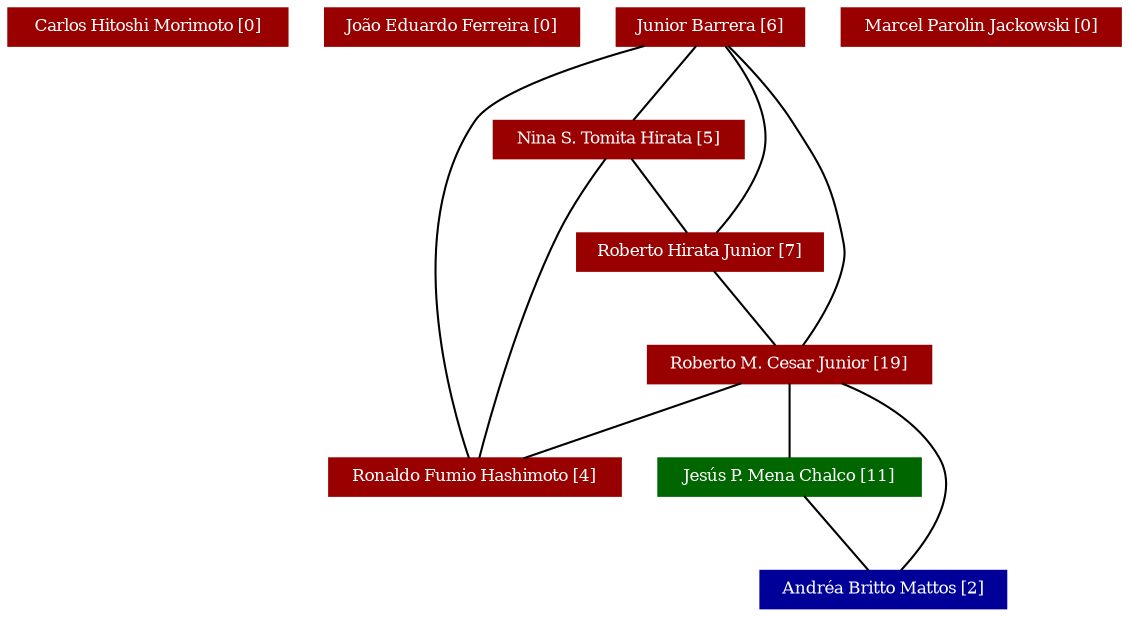 strict graph grafo1 {
	graph [bb="0,0,534,288", id=grafo1, overlap=False];
	node [label="\N", fontsize=8, shape=rectangle, style=filled];
	0 [label="Carlos Hitoshi Morimoto [0]", URL="http://lattes.cnpq.br/4575931307749163", color="#990000", fontcolor="#FFFFFF", height="0.25", pos="67,279", width="1.8611"];
	1 [label="João Eduardo Ferreira [0]", URL="http://lattes.cnpq.br/0131770792108992", color="#990000", fontcolor="#FFFFFF", height="0.25", pos="213,279", width="1.6944"];
	2 [label="Junior Barrera [6]", URL="http://lattes.cnpq.br/0362417828475021", color="#990000", fontcolor="#FFFFFF", height="0.25", pos="337,279", width="1.25"];
	4 [label="Nina S. Tomita Hirata [5]", URL="http://lattes.cnpq.br/0644408634493034", color="#990000", fontcolor="#FFFFFF", height="0.25", pos="293,225", width="1.6667"];
	6 [label="Roberto M. Cesar Junior [19]", URL="http://lattes.cnpq.br/2240951178648368", color="#990000", fontcolor="#FFFFFF", height="0.25", pos="341,117", width="1.8889"];
	7 [label="Ronaldo Fumio Hashimoto [4]", URL="http://lattes.cnpq.br/9283304583756076", color="#990000", fontcolor="#FFFFFF", height="0.25", pos="243,63", width="1.9444"];
	5 [label="Roberto Hirata Junior [7]", URL="http://lattes.cnpq.br/1647118503085126", color="#990000", fontcolor="#FFFFFF", height="0.25", pos="332,171", width="1.6389"];
	9 [label="Andréa Britto Mattos [2]", URL="http://lattes.cnpq.br/2837012019824386", color="#000099", fontcolor="#FFFFFF", height="0.25", pos="386,9", width="1.6389"];
	8 [label="Jesús P. Mena Chalco [11]", URL="http://lattes.cnpq.br/4727357182510680", color="#006600", fontcolor="#FFFFFF", height="0.25", pos="432,63", width="1.75"];
	3 [label="Marcel Parolin Jackowski [0]", URL="http://lattes.cnpq.br/0926213060635986", color="#990000", fontcolor="#FFFFFF", height="0.25", pos="467,279", width="1.8611"];
	2 -- 4 [pos="329.34,269.59 321.26,259.68 308.62,244.17 300.58,234.3"];
	2 -- 6 [pos="346.24,270 354.76,261.34 367.35,247.61 376,234 390.09,211.83 394.55,205.69 400,180 401.66,172.17 403.55,169.17 400,162 391.89,145.61\
 374.62,133.55 360.85,126.07"];
	2 -- 7 [pos="302.69,269.92 272.93,261.27 233.21,247.59 224,234 188.63,181.84 224.47,99.495 238.17,72.158"];
	2 -- 5 [pos="344.88,269.78 354.25,257.66 367.93,235.6 362,216 357.81,202.16 347.8,188.69 340.5,180.15"];
	6 -- 9 [pos="343.07,107.79 346.03,95.31 352.01,72.453 360,54 365.59,41.082 374.02,27.198 379.76,18.322"];
	6 -- 8 [pos="356.44,107.84 373.27,97.85 400.05,81.962 416.79,72.025"];
	6 -- 7 [pos="324.38,107.84 306.25,97.85 277.41,81.962 259.38,72.025"];
	5 -- 6 [pos="333.57,161.59 335.22,151.68 337.81,136.17 339.45,126.3"];
	4 -- 7 [pos="285.61,215.94 278.92,207.25 269.31,193.49 264,180 248.96,141.79 244.61,92.284 243.42,72.135"];
	4 -- 5 [pos="299.79,215.59 306.95,205.68 318.16,190.17 325.28,180.3"];
	8 -- 9 [pos="423.99,53.594 415.54,43.683 402.33,28.169 393.92,18.298"];
}
